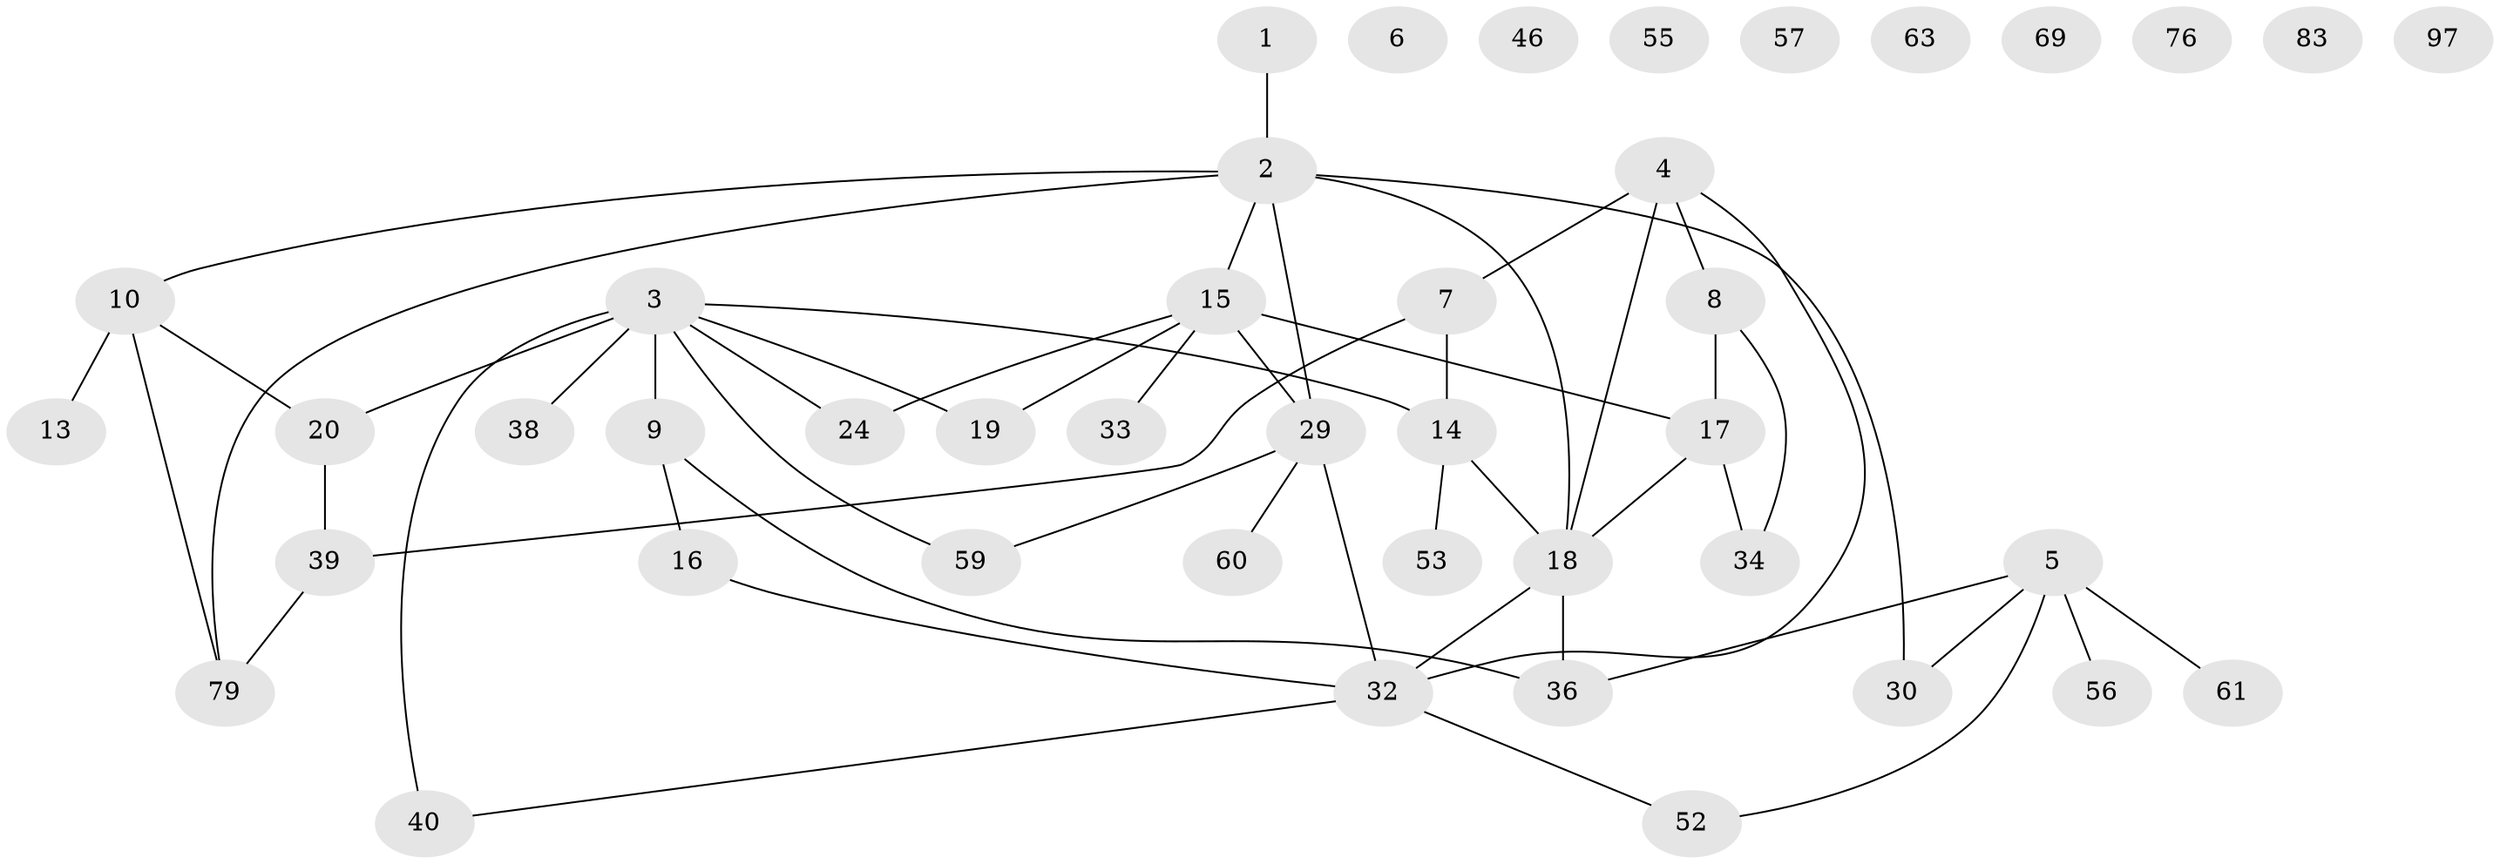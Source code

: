 // original degree distribution, {2: 0.3, 4: 0.13, 3: 0.23, 1: 0.22, 5: 0.03, 6: 0.01, 0: 0.08}
// Generated by graph-tools (version 1.1) at 2025/16/03/04/25 18:16:32]
// undirected, 43 vertices, 52 edges
graph export_dot {
graph [start="1"]
  node [color=gray90,style=filled];
  1 [super="+85+70"];
  2 [super="+23+41"];
  3 [super="+100+42+67+28"];
  4 [super="+88+27"];
  5 [super="+11+84"];
  6 [super="+43"];
  7 [super="+73"];
  8 [super="+80"];
  9 [super="+12+49"];
  10 [super="+86"];
  13 [super="+75"];
  14 [super="+71+95"];
  15 [super="+47+25"];
  16 [super="+37"];
  17 [super="+21+93"];
  18 [super="+31+26"];
  19 [super="+22"];
  20 [super="+35"];
  24 [super="+91"];
  29 [super="+45"];
  30 [super="+78"];
  32 [super="+50+77"];
  33 [super="+64"];
  34 [super="+74"];
  36 [super="+96+44"];
  38 [super="+81"];
  39 [super="+68"];
  40;
  46;
  52;
  53;
  55;
  56;
  57;
  59;
  60 [super="+65"];
  61 [super="+66"];
  63;
  69;
  76;
  79 [super="+82"];
  83;
  97;
  1 -- 2;
  2 -- 18 [weight=2];
  2 -- 10;
  2 -- 29;
  2 -- 30;
  2 -- 79;
  2 -- 15 [weight=2];
  3 -- 40 [weight=2];
  3 -- 9;
  3 -- 14;
  3 -- 19;
  3 -- 20;
  3 -- 24;
  3 -- 59;
  3 -- 38;
  4 -- 18;
  4 -- 8;
  4 -- 7;
  4 -- 32;
  5 -- 56;
  5 -- 52;
  5 -- 30;
  5 -- 36;
  5 -- 61;
  7 -- 14;
  7 -- 39;
  8 -- 17;
  8 -- 34;
  9 -- 36;
  9 -- 16;
  10 -- 13;
  10 -- 79;
  10 -- 20;
  14 -- 53;
  14 -- 18;
  15 -- 33;
  15 -- 17;
  15 -- 19;
  15 -- 24;
  15 -- 29;
  16 -- 32;
  17 -- 18;
  17 -- 34;
  18 -- 36;
  18 -- 32;
  20 -- 39;
  29 -- 60;
  29 -- 32;
  29 -- 59;
  32 -- 52;
  32 -- 40;
  39 -- 79;
}

